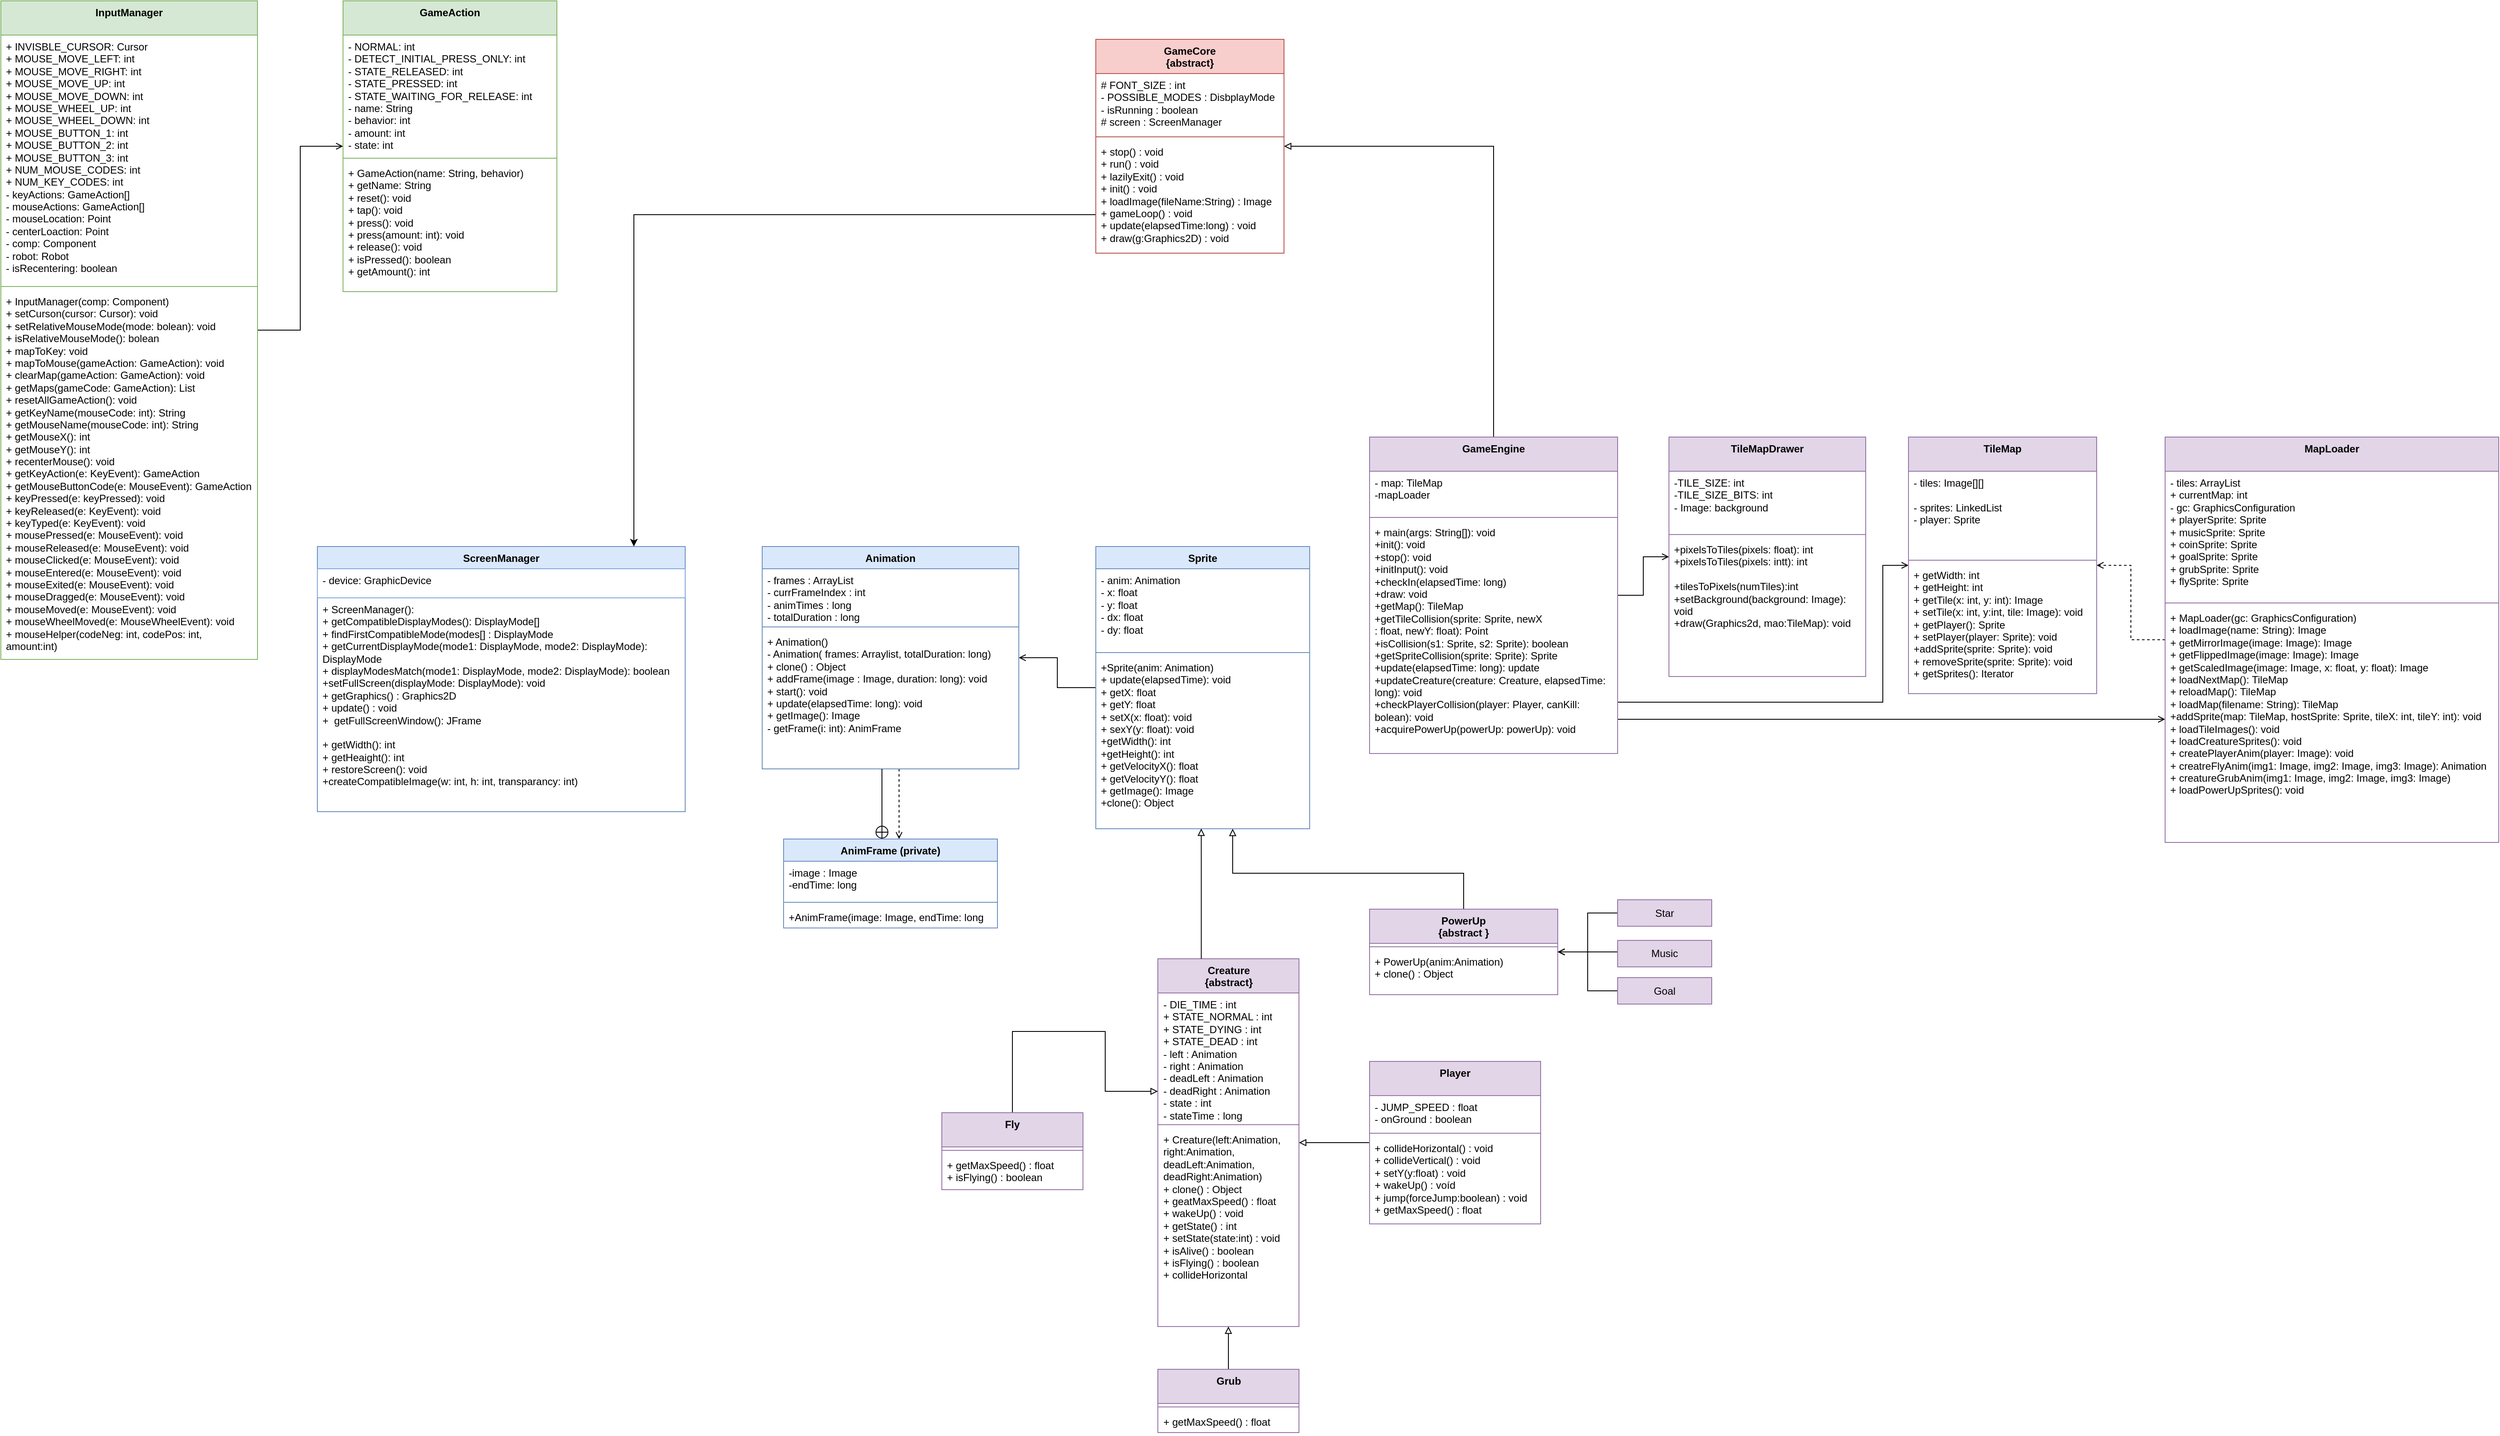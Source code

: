 <mxfile version="22.1.7" type="github">
  <diagram name="Page-1" id="-zQvX4ZLQw2j2gYhCtF6">
    <mxGraphModel dx="2435" dy="2248" grid="1" gridSize="10" guides="1" tooltips="1" connect="1" arrows="1" fold="1" page="1" pageScale="1" pageWidth="850" pageHeight="1100" math="0" shadow="0">
      <root>
        <mxCell id="0" />
        <mxCell id="1" parent="0" />
        <mxCell id="OrUPgH0xgMl1emSy32sQ-38" value="" style="edgeStyle=orthogonalEdgeStyle;rounded=0;orthogonalLoop=1;jettySize=auto;html=1;strokeColor=default;endArrow=block;endFill=0;" parent="1" source="OrUPgH0xgMl1emSy32sQ-9" target="OrUPgH0xgMl1emSy32sQ-34" edge="1">
          <mxGeometry relative="1" as="geometry">
            <Array as="points">
              <mxPoint x="1945" y="290" />
              <mxPoint x="1945" y="290" />
            </Array>
          </mxGeometry>
        </mxCell>
        <mxCell id="AsVJm96_jokP8tKL2b9n-13" style="edgeStyle=orthogonalEdgeStyle;rounded=0;orthogonalLoop=1;jettySize=auto;html=1;endArrow=open;endFill=0;" edge="1" parent="1" source="OrUPgH0xgMl1emSy32sQ-9" target="I2AfTMVoy-GJ9hnt4J7G-9">
          <mxGeometry relative="1" as="geometry" />
        </mxCell>
        <mxCell id="AsVJm96_jokP8tKL2b9n-14" style="edgeStyle=orthogonalEdgeStyle;rounded=0;orthogonalLoop=1;jettySize=auto;html=1;endArrow=open;endFill=0;" edge="1" parent="1" source="OrUPgH0xgMl1emSy32sQ-9" target="I2AfTMVoy-GJ9hnt4J7G-5">
          <mxGeometry relative="1" as="geometry">
            <Array as="points">
              <mxPoint x="2400" y="640" />
              <mxPoint x="2400" y="480" />
            </Array>
          </mxGeometry>
        </mxCell>
        <mxCell id="AsVJm96_jokP8tKL2b9n-15" style="edgeStyle=orthogonalEdgeStyle;rounded=0;orthogonalLoop=1;jettySize=auto;html=1;endArrow=open;endFill=0;" edge="1" parent="1" source="OrUPgH0xgMl1emSy32sQ-9" target="I2AfTMVoy-GJ9hnt4J7G-1">
          <mxGeometry relative="1" as="geometry">
            <Array as="points">
              <mxPoint x="2570" y="660" />
              <mxPoint x="2570" y="660" />
            </Array>
          </mxGeometry>
        </mxCell>
        <mxCell id="OrUPgH0xgMl1emSy32sQ-9" value="GameEngine" style="swimlane;fontStyle=1;align=center;verticalAlign=top;childLayout=stackLayout;horizontal=1;startSize=40;horizontalStack=0;resizeParent=1;resizeParentMax=0;resizeLast=0;collapsible=1;marginBottom=0;whiteSpace=wrap;html=1;fillColor=#e1d5e7;strokeColor=#9673a6;" parent="1" vertex="1">
          <mxGeometry x="1800" y="330" width="290" height="370" as="geometry" />
        </mxCell>
        <mxCell id="OrUPgH0xgMl1emSy32sQ-10" value="&lt;div&gt;- map: TileMap&lt;/div&gt;-mapLoader" style="text;strokeColor=none;fillColor=none;align=left;verticalAlign=top;spacingLeft=4;spacingRight=4;overflow=hidden;rotatable=0;points=[[0,0.5],[1,0.5]];portConstraint=eastwest;whiteSpace=wrap;html=1;" parent="OrUPgH0xgMl1emSy32sQ-9" vertex="1">
          <mxGeometry y="40" width="290" height="50" as="geometry" />
        </mxCell>
        <mxCell id="OrUPgH0xgMl1emSy32sQ-11" value="" style="line;strokeWidth=1;fillColor=none;align=left;verticalAlign=middle;spacingTop=-1;spacingLeft=3;spacingRight=3;rotatable=0;labelPosition=right;points=[];portConstraint=eastwest;strokeColor=inherit;" parent="OrUPgH0xgMl1emSy32sQ-9" vertex="1">
          <mxGeometry y="90" width="290" height="8" as="geometry" />
        </mxCell>
        <mxCell id="OrUPgH0xgMl1emSy32sQ-12" value="&lt;div&gt;+ main(args: String[]): void&lt;br&gt;&lt;/div&gt;&lt;div&gt;+init(): void&lt;/div&gt;&lt;div&gt;+stop(): void&lt;/div&gt;&lt;div&gt;+initInput(): void&lt;/div&gt;&lt;div&gt;+checkIn(elapsedTime: long)&lt;/div&gt;&lt;div&gt;+draw: void&lt;/div&gt;&lt;div&gt;+getMap(): TileMap&lt;/div&gt;&lt;div&gt;+getTileCollision(sprite: Sprite, newX&lt;br&gt;&lt;/div&gt;&lt;div&gt;: float, newY: float): Point&lt;/div&gt;&lt;div&gt;+isCollision(s1: Sprite, s2: Sprite): boolean&lt;/div&gt;&lt;div&gt;+getSpriteCollision(sprite: Sprite): Sprite&lt;/div&gt;&lt;div&gt;+update(elapsedTime: long): update&lt;/div&gt;&lt;div&gt;+updateCreature(creature: Creature, elapsedTime: long): void&lt;br&gt;&lt;/div&gt;&lt;div&gt;+checkPlayerCollision(player: Player, canKill: bolean): void&lt;br&gt;&lt;/div&gt;+acquirePowerUp(powerUp: powerUp): void" style="text;strokeColor=none;fillColor=none;align=left;verticalAlign=top;spacingLeft=4;spacingRight=4;overflow=hidden;rotatable=0;points=[[0,0.5],[1,0.5]];portConstraint=eastwest;whiteSpace=wrap;html=1;" parent="OrUPgH0xgMl1emSy32sQ-9" vertex="1">
          <mxGeometry y="98" width="290" height="272" as="geometry" />
        </mxCell>
        <mxCell id="SORs0DLXjKTEnzFNirSX-4" style="edgeStyle=orthogonalEdgeStyle;rounded=0;orthogonalLoop=1;jettySize=auto;html=1;" edge="1" parent="1" source="OrUPgH0xgMl1emSy32sQ-34" target="OrUPgH0xgMl1emSy32sQ-57">
          <mxGeometry relative="1" as="geometry">
            <Array as="points">
              <mxPoint x="940" y="70" />
            </Array>
          </mxGeometry>
        </mxCell>
        <mxCell id="OrUPgH0xgMl1emSy32sQ-34" value="&lt;div&gt;GameCore&lt;/div&gt;&lt;div&gt;{abstract}&lt;br&gt;&lt;/div&gt;" style="swimlane;fontStyle=1;align=center;verticalAlign=top;childLayout=stackLayout;horizontal=1;startSize=40;horizontalStack=0;resizeParent=1;resizeParentMax=0;resizeLast=0;collapsible=1;marginBottom=0;whiteSpace=wrap;html=1;fillColor=#f8cecc;strokeColor=#b85450;" parent="1" vertex="1">
          <mxGeometry x="1480" y="-135" width="220" height="250" as="geometry" />
        </mxCell>
        <mxCell id="OrUPgH0xgMl1emSy32sQ-35" value="# FONT_SIZE : int&lt;br&gt;- POSSIBLE_MODES : DisbplayMode&lt;br&gt;- isRunning : boolean&lt;br&gt;# screen : ScreenManager" style="text;strokeColor=none;fillColor=none;align=left;verticalAlign=top;spacingLeft=4;spacingRight=4;overflow=hidden;rotatable=0;points=[[0,0.5],[1,0.5]];portConstraint=eastwest;whiteSpace=wrap;html=1;" parent="OrUPgH0xgMl1emSy32sQ-34" vertex="1">
          <mxGeometry y="40" width="220" height="70" as="geometry" />
        </mxCell>
        <mxCell id="OrUPgH0xgMl1emSy32sQ-36" value="" style="line;strokeWidth=1;fillColor=none;align=left;verticalAlign=middle;spacingTop=-1;spacingLeft=3;spacingRight=3;rotatable=0;labelPosition=right;points=[];portConstraint=eastwest;strokeColor=inherit;" parent="OrUPgH0xgMl1emSy32sQ-34" vertex="1">
          <mxGeometry y="110" width="220" height="8" as="geometry" />
        </mxCell>
        <mxCell id="OrUPgH0xgMl1emSy32sQ-37" value="+ stop() : void&lt;br&gt;+ run() : void&lt;br&gt;+ lazilyExit() : void&lt;br&gt;+ init() : void&lt;br&gt;+ loadImage(fileName:String) : Image&lt;br&gt;+ gameLoop() : void&lt;br&gt;+ update(elapsedTime:long) : void&lt;br&gt;+ draw(g:Graphics2D) : void&amp;nbsp;" style="text;strokeColor=none;fillColor=none;align=left;verticalAlign=top;spacingLeft=4;spacingRight=4;overflow=hidden;rotatable=0;points=[[0,0.5],[1,0.5]];portConstraint=eastwest;whiteSpace=wrap;html=1;" parent="OrUPgH0xgMl1emSy32sQ-34" vertex="1">
          <mxGeometry y="118" width="220" height="132" as="geometry" />
        </mxCell>
        <mxCell id="AsVJm96_jokP8tKL2b9n-10" style="edgeStyle=orthogonalEdgeStyle;rounded=0;orthogonalLoop=1;jettySize=auto;html=1;endArrow=open;endFill=0;dashed=1;" edge="1" parent="1" source="OrUPgH0xgMl1emSy32sQ-48" target="OrUPgH0xgMl1emSy32sQ-52">
          <mxGeometry relative="1" as="geometry">
            <Array as="points">
              <mxPoint x="1250" y="760" />
              <mxPoint x="1250" y="760" />
            </Array>
          </mxGeometry>
        </mxCell>
        <mxCell id="OrUPgH0xgMl1emSy32sQ-48" value="Animation" style="swimlane;fontStyle=1;align=center;verticalAlign=top;childLayout=stackLayout;horizontal=1;startSize=26;horizontalStack=0;resizeParent=1;resizeParentMax=0;resizeLast=0;collapsible=1;marginBottom=0;whiteSpace=wrap;html=1;fillColor=#dae8fc;strokeColor=#6c8ebf;" parent="1" vertex="1">
          <mxGeometry x="1090" y="458" width="300" height="260" as="geometry" />
        </mxCell>
        <mxCell id="OrUPgH0xgMl1emSy32sQ-49" value="&lt;div&gt;- frames : ArrayList&lt;/div&gt;&lt;div&gt;- currFrameIndex : int&lt;/div&gt;&lt;div&gt;- animTimes : long&lt;/div&gt;&lt;div&gt;- totalDuration : long&lt;br&gt;&lt;/div&gt;" style="text;strokeColor=none;fillColor=none;align=left;verticalAlign=top;spacingLeft=4;spacingRight=4;overflow=hidden;rotatable=0;points=[[0,0.5],[1,0.5]];portConstraint=eastwest;whiteSpace=wrap;html=1;" parent="OrUPgH0xgMl1emSy32sQ-48" vertex="1">
          <mxGeometry y="26" width="300" height="64" as="geometry" />
        </mxCell>
        <mxCell id="OrUPgH0xgMl1emSy32sQ-50" value="" style="line;strokeWidth=1;fillColor=none;align=left;verticalAlign=middle;spacingTop=-1;spacingLeft=3;spacingRight=3;rotatable=0;labelPosition=right;points=[];portConstraint=eastwest;strokeColor=inherit;" parent="OrUPgH0xgMl1emSy32sQ-48" vertex="1">
          <mxGeometry y="90" width="300" height="8" as="geometry" />
        </mxCell>
        <mxCell id="OrUPgH0xgMl1emSy32sQ-51" value="&lt;div&gt;+ Animation()&lt;/div&gt;&lt;div&gt;- Animation( frames: Arraylist, totalDuration: long)&lt;/div&gt;&lt;div&gt;+ clone() : Object&lt;/div&gt;&lt;div&gt;+ addFrame(image : Image, duration: long): void&lt;/div&gt;&lt;div&gt;+ start(): void&lt;/div&gt;&lt;div&gt;+ update(elapsedTime: long): void&lt;br&gt;&lt;/div&gt;&lt;div&gt;+ getImage(): Image&lt;/div&gt;&lt;div&gt;- getFrame(i: int): AnimFrame&lt;br&gt;&lt;/div&gt;&lt;div&gt;&lt;br&gt;&lt;/div&gt;&lt;div&gt;&lt;br&gt;&lt;/div&gt;&lt;div&gt;&lt;br&gt;&lt;/div&gt;" style="text;strokeColor=none;fillColor=none;align=left;verticalAlign=top;spacingLeft=4;spacingRight=4;overflow=hidden;rotatable=0;points=[[0,0.5],[1,0.5]];portConstraint=eastwest;whiteSpace=wrap;html=1;" parent="OrUPgH0xgMl1emSy32sQ-48" vertex="1">
          <mxGeometry y="98" width="300" height="162" as="geometry" />
        </mxCell>
        <mxCell id="AsVJm96_jokP8tKL2b9n-9" style="edgeStyle=orthogonalEdgeStyle;rounded=0;orthogonalLoop=1;jettySize=auto;html=1;endArrow=none;endFill=0;startArrow=circlePlus;startFill=0;" edge="1" parent="1" source="OrUPgH0xgMl1emSy32sQ-52" target="OrUPgH0xgMl1emSy32sQ-48">
          <mxGeometry relative="1" as="geometry">
            <Array as="points">
              <mxPoint x="1230" y="760" />
              <mxPoint x="1230" y="760" />
            </Array>
          </mxGeometry>
        </mxCell>
        <mxCell id="OrUPgH0xgMl1emSy32sQ-52" value="AnimFrame (private)" style="swimlane;fontStyle=1;align=center;verticalAlign=top;childLayout=stackLayout;horizontal=1;startSize=26;horizontalStack=0;resizeParent=1;resizeParentMax=0;resizeLast=0;collapsible=1;marginBottom=0;whiteSpace=wrap;html=1;fillColor=#dae8fc;strokeColor=#6c8ebf;" parent="1" vertex="1">
          <mxGeometry x="1115" y="800" width="250" height="104" as="geometry" />
        </mxCell>
        <mxCell id="OrUPgH0xgMl1emSy32sQ-53" value="&lt;div&gt;-image : Image&lt;/div&gt;&lt;div&gt;-endTime: long&lt;br&gt;&lt;/div&gt;" style="text;strokeColor=none;fillColor=none;align=left;verticalAlign=top;spacingLeft=4;spacingRight=4;overflow=hidden;rotatable=0;points=[[0,0.5],[1,0.5]];portConstraint=eastwest;whiteSpace=wrap;html=1;" parent="OrUPgH0xgMl1emSy32sQ-52" vertex="1">
          <mxGeometry y="26" width="250" height="44" as="geometry" />
        </mxCell>
        <mxCell id="OrUPgH0xgMl1emSy32sQ-54" value="" style="line;strokeWidth=1;fillColor=none;align=left;verticalAlign=middle;spacingTop=-1;spacingLeft=3;spacingRight=3;rotatable=0;labelPosition=right;points=[];portConstraint=eastwest;strokeColor=inherit;" parent="OrUPgH0xgMl1emSy32sQ-52" vertex="1">
          <mxGeometry y="70" width="250" height="8" as="geometry" />
        </mxCell>
        <mxCell id="OrUPgH0xgMl1emSy32sQ-55" value="+AnimFrame(image: Image, endTime: long" style="text;strokeColor=none;fillColor=none;align=left;verticalAlign=top;spacingLeft=4;spacingRight=4;overflow=hidden;rotatable=0;points=[[0,0.5],[1,0.5]];portConstraint=eastwest;whiteSpace=wrap;html=1;" parent="OrUPgH0xgMl1emSy32sQ-52" vertex="1">
          <mxGeometry y="78" width="250" height="26" as="geometry" />
        </mxCell>
        <mxCell id="OrUPgH0xgMl1emSy32sQ-57" value="ScreenManager" style="swimlane;fontStyle=1;align=center;verticalAlign=top;childLayout=stackLayout;horizontal=1;startSize=26;horizontalStack=0;resizeParent=1;resizeParentMax=0;resizeLast=0;collapsible=1;marginBottom=0;whiteSpace=wrap;html=1;fillColor=#dae8fc;strokeColor=#6c8ebf;" parent="1" vertex="1">
          <mxGeometry x="570" y="458" width="430" height="310" as="geometry" />
        </mxCell>
        <mxCell id="OrUPgH0xgMl1emSy32sQ-58" value="- device: GraphicDevice" style="text;strokeColor=#7EA6E0;fillColor=none;align=left;verticalAlign=top;spacingLeft=4;spacingRight=4;overflow=hidden;rotatable=0;points=[[0,0.5],[1,0.5]];portConstraint=eastwest;whiteSpace=wrap;html=1;" parent="OrUPgH0xgMl1emSy32sQ-57" vertex="1">
          <mxGeometry y="26" width="430" height="34" as="geometry" />
        </mxCell>
        <mxCell id="OrUPgH0xgMl1emSy32sQ-60" value="&lt;div&gt;+ ScreenManager(): &lt;br&gt;&lt;/div&gt;&lt;div&gt;+ getCompatibleDisplayModes(): DisplayMode[]&lt;/div&gt;&lt;div&gt;+ findFirstCompatibleMode(modes[] : DisplayMode&lt;/div&gt;&lt;div&gt;+ getCurrentDisplayMode(mode1: DisplayMode, mode2: DisplayMode): DisplayMode&lt;br&gt;&lt;/div&gt;&lt;div&gt;+ displayModesMatch(mode1: DisplayMode, mode2: DisplayMode): boolean&lt;br&gt;&lt;/div&gt;&lt;div&gt;+setFullScreen(displayMode: DisplayMode): void&lt;/div&gt;&lt;div&gt;+ getGraphics() : Graphics2D&lt;/div&gt;&lt;div&gt;+ update() : void&lt;/div&gt;&lt;div&gt;+&amp;nbsp; getFullScreenWindow(): JFrame&lt;br&gt;&lt;/div&gt;&lt;div&gt;&lt;br&gt;&lt;/div&gt;&lt;div&gt;+ getWidth(): int&lt;/div&gt;&lt;div&gt;+ getHeaight(): int&lt;/div&gt;&lt;div&gt;+ restoreScreen(): void&lt;/div&gt;&lt;div&gt;+createCompatibleImage(w: int, h: int, transparancy: int)&lt;br&gt;&lt;/div&gt;&lt;div&gt;&lt;br&gt;&lt;/div&gt;" style="text;strokeColor=none;fillColor=none;align=left;verticalAlign=top;spacingLeft=4;spacingRight=4;overflow=hidden;rotatable=0;points=[[0,0.5],[1,0.5]];portConstraint=eastwest;whiteSpace=wrap;html=1;" parent="OrUPgH0xgMl1emSy32sQ-57" vertex="1">
          <mxGeometry y="60" width="430" height="250" as="geometry" />
        </mxCell>
        <mxCell id="AsVJm96_jokP8tKL2b9n-11" style="edgeStyle=orthogonalEdgeStyle;rounded=0;orthogonalLoop=1;jettySize=auto;html=1;endArrow=open;endFill=0;" edge="1" parent="1" source="NLJNhM4sE701zWvW4vr5-2" target="OrUPgH0xgMl1emSy32sQ-48">
          <mxGeometry relative="1" as="geometry" />
        </mxCell>
        <mxCell id="NLJNhM4sE701zWvW4vr5-2" value="Sprite" style="swimlane;fontStyle=1;align=center;verticalAlign=top;childLayout=stackLayout;horizontal=1;startSize=26;horizontalStack=0;resizeParent=1;resizeParentMax=0;resizeLast=0;collapsible=1;marginBottom=0;whiteSpace=wrap;html=1;fillColor=#dae8fc;strokeColor=#6c8ebf;" parent="1" vertex="1">
          <mxGeometry x="1480" y="458" width="250" height="330" as="geometry" />
        </mxCell>
        <mxCell id="NLJNhM4sE701zWvW4vr5-3" value="&lt;div&gt;- anim: Animation&lt;/div&gt;&lt;div&gt;- x: float&lt;/div&gt;&lt;div&gt;- y: float&lt;/div&gt;&lt;div&gt;- dx: float&lt;br&gt;&lt;/div&gt;&lt;div&gt;- dy: float&lt;br&gt;&lt;/div&gt;" style="text;strokeColor=none;fillColor=none;align=left;verticalAlign=top;spacingLeft=4;spacingRight=4;overflow=hidden;rotatable=0;points=[[0,0.5],[1,0.5]];portConstraint=eastwest;whiteSpace=wrap;html=1;" parent="NLJNhM4sE701zWvW4vr5-2" vertex="1">
          <mxGeometry y="26" width="250" height="94" as="geometry" />
        </mxCell>
        <mxCell id="NLJNhM4sE701zWvW4vr5-4" value="" style="line;strokeWidth=1;fillColor=none;align=left;verticalAlign=middle;spacingTop=-1;spacingLeft=3;spacingRight=3;rotatable=0;labelPosition=right;points=[];portConstraint=eastwest;strokeColor=inherit;" parent="NLJNhM4sE701zWvW4vr5-2" vertex="1">
          <mxGeometry y="120" width="250" height="8" as="geometry" />
        </mxCell>
        <mxCell id="NLJNhM4sE701zWvW4vr5-5" value="&lt;div&gt;+Sprite(anim: Animation)&lt;/div&gt;&lt;div&gt;+ update(elapsedTime): void&lt;/div&gt;&lt;div&gt;+ getX: float&lt;/div&gt;&lt;div&gt;+ getY: float&lt;/div&gt;&lt;div&gt;+ setX(x: float): void&lt;/div&gt;&lt;div&gt;+ sexY(y: float): void&lt;/div&gt;&lt;div&gt;+getWidth(): int&lt;/div&gt;&lt;div&gt;+getHeight(): int&lt;/div&gt;&lt;div&gt;+ getVelocityX(): float&lt;/div&gt;&lt;div&gt;+ getVelocityY(): float&lt;/div&gt;&lt;div&gt;+ getImage(): Image&lt;/div&gt;&lt;div&gt;+clone(): Object&lt;/div&gt;&lt;div&gt;&lt;br&gt;&lt;/div&gt;" style="text;strokeColor=none;fillColor=none;align=left;verticalAlign=top;spacingLeft=4;spacingRight=4;overflow=hidden;rotatable=0;points=[[0,0.5],[1,0.5]];portConstraint=eastwest;whiteSpace=wrap;html=1;" parent="NLJNhM4sE701zWvW4vr5-2" vertex="1">
          <mxGeometry y="128" width="250" height="202" as="geometry" />
        </mxCell>
        <mxCell id="AsVJm96_jokP8tKL2b9n-16" style="edgeStyle=orthogonalEdgeStyle;rounded=0;orthogonalLoop=1;jettySize=auto;html=1;endArrow=open;endFill=0;dashed=1;" edge="1" parent="1" source="I2AfTMVoy-GJ9hnt4J7G-1" target="I2AfTMVoy-GJ9hnt4J7G-5">
          <mxGeometry relative="1" as="geometry" />
        </mxCell>
        <mxCell id="I2AfTMVoy-GJ9hnt4J7G-1" value="MapLoader" style="swimlane;fontStyle=1;align=center;verticalAlign=top;childLayout=stackLayout;horizontal=1;startSize=40;horizontalStack=0;resizeParent=1;resizeParentMax=0;resizeLast=0;collapsible=1;marginBottom=0;whiteSpace=wrap;html=1;fillColor=#e1d5e7;strokeColor=#9673a6;" parent="1" vertex="1">
          <mxGeometry x="2730" y="330" width="390" height="474" as="geometry" />
        </mxCell>
        <mxCell id="I2AfTMVoy-GJ9hnt4J7G-2" value="&lt;div&gt;- tiles: ArrayList&lt;/div&gt;&lt;div&gt;+ currentMap: int&lt;/div&gt;&lt;div&gt;- gc: GraphicsConfiguration&lt;/div&gt;&lt;div&gt;+ playerSprite: Sprite&lt;/div&gt;&lt;div&gt;+ musicSprite: Sprite&lt;/div&gt;&lt;div&gt;+ coinSprite: Sprite&lt;/div&gt;&lt;div&gt;+ goalSprite: Sprite&lt;/div&gt;&lt;div&gt;+ grubSprite: Sprite&lt;/div&gt;&lt;div&gt;+ flySprite: Sprite&lt;/div&gt;" style="text;strokeColor=none;fillColor=none;align=left;verticalAlign=top;spacingLeft=4;spacingRight=4;overflow=hidden;rotatable=0;points=[[0,0.5],[1,0.5]];portConstraint=eastwest;whiteSpace=wrap;html=1;" parent="I2AfTMVoy-GJ9hnt4J7G-1" vertex="1">
          <mxGeometry y="40" width="390" height="150" as="geometry" />
        </mxCell>
        <mxCell id="I2AfTMVoy-GJ9hnt4J7G-3" value="" style="line;strokeWidth=1;fillColor=none;align=left;verticalAlign=middle;spacingTop=-1;spacingLeft=3;spacingRight=3;rotatable=0;labelPosition=right;points=[];portConstraint=eastwest;strokeColor=inherit;" parent="I2AfTMVoy-GJ9hnt4J7G-1" vertex="1">
          <mxGeometry y="190" width="390" height="8" as="geometry" />
        </mxCell>
        <mxCell id="I2AfTMVoy-GJ9hnt4J7G-4" value="&lt;div&gt;+ MapLoader(gc: GraphicsConfiguration)&lt;/div&gt;&lt;div&gt;+ loadImage(name: String): Image&lt;br&gt;&lt;/div&gt;&lt;div&gt;+ getMirrorImage(image: Image): Image&lt;br&gt;&lt;/div&gt;&lt;div&gt;+ getFlippedImage(image: Image): Image&lt;/div&gt;&lt;div&gt;+ getScaledImage(image: Image, x: float, y: float): Image&lt;/div&gt;&lt;div&gt;+ loadNextMap(): TileMap&lt;/div&gt;&lt;div&gt;+ reloadMap(): TileMap&lt;/div&gt;&lt;div&gt;+ loadMap(filename: String): TileMap&lt;/div&gt;&lt;div&gt;+addSprite(map: TileMap, hostSprite: Sprite, tileX: int, tileY: int): void&lt;/div&gt;&lt;div&gt;+ loadTileImages(): void&lt;/div&gt;&lt;div&gt;+ loadCreatureSprites(): void&lt;/div&gt;&lt;div&gt;+ createPlayerAnim(player: Image): void&lt;/div&gt;&lt;div&gt;+ creatreFlyAnim(img1: Image, img2: Image, img3: Image): Animation&lt;br&gt;&lt;/div&gt;&lt;div&gt;+ creatureGrubAnim(img1: Image, img2: Image, img3: Image)&lt;br&gt;&lt;/div&gt;&lt;div&gt;+ loadPowerUpSprites(): void&lt;br&gt;&lt;/div&gt;" style="text;strokeColor=none;fillColor=none;align=left;verticalAlign=top;spacingLeft=4;spacingRight=4;overflow=hidden;rotatable=0;points=[[0,0.5],[1,0.5]];portConstraint=eastwest;whiteSpace=wrap;html=1;" parent="I2AfTMVoy-GJ9hnt4J7G-1" vertex="1">
          <mxGeometry y="198" width="390" height="276" as="geometry" />
        </mxCell>
        <mxCell id="I2AfTMVoy-GJ9hnt4J7G-5" value="TileMap" style="swimlane;fontStyle=1;align=center;verticalAlign=top;childLayout=stackLayout;horizontal=1;startSize=40;horizontalStack=0;resizeParent=1;resizeParentMax=0;resizeLast=0;collapsible=1;marginBottom=0;whiteSpace=wrap;html=1;fillColor=#e1d5e7;strokeColor=#9673a6;" parent="1" vertex="1">
          <mxGeometry x="2430" y="330" width="220" height="300" as="geometry" />
        </mxCell>
        <mxCell id="I2AfTMVoy-GJ9hnt4J7G-6" value="&lt;div&gt;- tiles: Image[][]&lt;/div&gt;&lt;div&gt;&lt;br&gt; &lt;/div&gt;&lt;div&gt;- sprites: LinkedList&lt;br&gt;&lt;/div&gt;&lt;div&gt;- player: Sprite&lt;/div&gt;&lt;div&gt;&lt;br&gt;&lt;/div&gt;" style="text;strokeColor=none;fillColor=none;align=left;verticalAlign=top;spacingLeft=4;spacingRight=4;overflow=hidden;rotatable=0;points=[[0,0.5],[1,0.5]];portConstraint=eastwest;whiteSpace=wrap;html=1;" parent="I2AfTMVoy-GJ9hnt4J7G-5" vertex="1">
          <mxGeometry y="40" width="220" height="100" as="geometry" />
        </mxCell>
        <mxCell id="I2AfTMVoy-GJ9hnt4J7G-7" value="" style="line;strokeWidth=1;fillColor=none;align=left;verticalAlign=middle;spacingTop=-1;spacingLeft=3;spacingRight=3;rotatable=0;labelPosition=right;points=[];portConstraint=eastwest;strokeColor=inherit;" parent="I2AfTMVoy-GJ9hnt4J7G-5" vertex="1">
          <mxGeometry y="140" width="220" height="8" as="geometry" />
        </mxCell>
        <mxCell id="I2AfTMVoy-GJ9hnt4J7G-8" value="&lt;div&gt;+ getWidth: int&lt;/div&gt;&lt;div&gt;+ getHeight: int&lt;/div&gt;&lt;div&gt;+ getTile(x: int, y: int): Image&lt;/div&gt;&lt;div&gt;+ setTile(x: int, y:int, tile: Image): void&lt;br&gt;&lt;/div&gt;&lt;div&gt;+ getPlayer(): Sprite&lt;/div&gt;&lt;div&gt;+ setPlayer(player: Sprite): void&lt;/div&gt;&lt;div&gt;+addSprite(sprite: Sprite): void&lt;/div&gt;&lt;div&gt;+ removeSprite(sprite: Sprite): void&lt;/div&gt;&lt;div&gt;+ getSprites(): Iterator&lt;br&gt;&lt;/div&gt;&lt;div&gt;&lt;br&gt;&lt;/div&gt;" style="text;strokeColor=none;fillColor=none;align=left;verticalAlign=top;spacingLeft=4;spacingRight=4;overflow=hidden;rotatable=0;points=[[0,0.5],[1,0.5]];portConstraint=eastwest;whiteSpace=wrap;html=1;" parent="I2AfTMVoy-GJ9hnt4J7G-5" vertex="1">
          <mxGeometry y="148" width="220" height="152" as="geometry" />
        </mxCell>
        <mxCell id="I2AfTMVoy-GJ9hnt4J7G-9" value="TileMapDrawer" style="swimlane;fontStyle=1;align=center;verticalAlign=top;childLayout=stackLayout;horizontal=1;startSize=40;horizontalStack=0;resizeParent=1;resizeParentMax=0;resizeLast=0;collapsible=1;marginBottom=0;whiteSpace=wrap;html=1;fillColor=#e1d5e7;strokeColor=#9673a6;" parent="1" vertex="1">
          <mxGeometry x="2150" y="330" width="230" height="280" as="geometry" />
        </mxCell>
        <mxCell id="I2AfTMVoy-GJ9hnt4J7G-10" value="&lt;div&gt;-TILE_SIZE: int&lt;/div&gt;&lt;div&gt;-TILE_SIZE_BITS: int&lt;/div&gt;&lt;div&gt;- Image: background&lt;br&gt;&lt;/div&gt;" style="text;strokeColor=none;fillColor=none;align=left;verticalAlign=top;spacingLeft=4;spacingRight=4;overflow=hidden;rotatable=0;points=[[0,0.5],[1,0.5]];portConstraint=eastwest;whiteSpace=wrap;html=1;" parent="I2AfTMVoy-GJ9hnt4J7G-9" vertex="1">
          <mxGeometry y="40" width="230" height="70" as="geometry" />
        </mxCell>
        <mxCell id="I2AfTMVoy-GJ9hnt4J7G-11" value="" style="line;strokeWidth=1;fillColor=none;align=left;verticalAlign=middle;spacingTop=-1;spacingLeft=3;spacingRight=3;rotatable=0;labelPosition=right;points=[];portConstraint=eastwest;strokeColor=inherit;" parent="I2AfTMVoy-GJ9hnt4J7G-9" vertex="1">
          <mxGeometry y="110" width="230" height="8" as="geometry" />
        </mxCell>
        <mxCell id="I2AfTMVoy-GJ9hnt4J7G-12" value="&lt;div&gt;+pixelsToTiles(pixels: float): int&lt;/div&gt;&lt;div&gt;&lt;div&gt;+pixelsToTiles(pixels: intt): int&lt;/div&gt;&lt;/div&gt;&lt;div&gt;&lt;br&gt;&lt;/div&gt;&lt;div&gt;+tilesToPixels(numTiles):int&lt;/div&gt;&lt;div&gt;+setBackground(background: Image): void&lt;/div&gt;&lt;div&gt;+draw(Graphics2d, mao:TileMap): void&lt;br&gt;&lt;/div&gt;&lt;div&gt;&lt;br&gt;&lt;/div&gt;" style="text;strokeColor=none;fillColor=none;align=left;verticalAlign=top;spacingLeft=4;spacingRight=4;overflow=hidden;rotatable=0;points=[[0,0.5],[1,0.5]];portConstraint=eastwest;whiteSpace=wrap;html=1;" parent="I2AfTMVoy-GJ9hnt4J7G-9" vertex="1">
          <mxGeometry y="118" width="230" height="162" as="geometry" />
        </mxCell>
        <mxCell id="I2AfTMVoy-GJ9hnt4J7G-18" value="&lt;div&gt;Creature&lt;/div&gt;&lt;div&gt;{abstract}&lt;br&gt;&lt;/div&gt;" style="swimlane;fontStyle=1;align=center;verticalAlign=top;childLayout=stackLayout;horizontal=1;startSize=40;horizontalStack=0;resizeParent=1;resizeParentMax=0;resizeLast=0;collapsible=1;marginBottom=0;whiteSpace=wrap;html=1;fillColor=#e1d5e7;strokeColor=#9673a6;" parent="1" vertex="1">
          <mxGeometry x="1552.5" y="940" width="165" height="430" as="geometry" />
        </mxCell>
        <mxCell id="I2AfTMVoy-GJ9hnt4J7G-19" value="- DIE_TIME : int&lt;br&gt;+ STATE_NORMAL : int&lt;br&gt;+ STATE_DYING : int&lt;br&gt;+ STATE_DEAD : int&lt;br&gt;- left : Animation&lt;br&gt;- right : Animation&lt;br&gt;- deadLeft : Animation&lt;br&gt;- deadRight : Animation&lt;br&gt;- state : int&lt;br&gt;- stateTime : long" style="text;strokeColor=none;fillColor=none;align=left;verticalAlign=top;spacingLeft=4;spacingRight=4;overflow=hidden;rotatable=0;points=[[0,0.5],[1,0.5]];portConstraint=eastwest;whiteSpace=wrap;html=1;" parent="I2AfTMVoy-GJ9hnt4J7G-18" vertex="1">
          <mxGeometry y="40" width="165" height="150" as="geometry" />
        </mxCell>
        <mxCell id="I2AfTMVoy-GJ9hnt4J7G-20" value="" style="line;strokeWidth=1;fillColor=none;align=left;verticalAlign=middle;spacingTop=-1;spacingLeft=3;spacingRight=3;rotatable=0;labelPosition=right;points=[];portConstraint=eastwest;strokeColor=inherit;" parent="I2AfTMVoy-GJ9hnt4J7G-18" vertex="1">
          <mxGeometry y="190" width="165" height="8" as="geometry" />
        </mxCell>
        <mxCell id="I2AfTMVoy-GJ9hnt4J7G-21" value="+ Creature(left:Animation, right:Animation, deadLeft:Animation, deadRight:Animation)&lt;br&gt;+ clone() : Object&lt;br&gt;+ geatMaxSpeed() : float&lt;br&gt;+ wakeUp() : void&lt;br&gt;+ getState() : int&lt;br&gt;+ setState(state:int) : void&lt;br&gt;+ isAlive() : boolean&lt;br&gt;+ isFlying() : boolean&lt;br&gt;+ collideHorizontal&lt;br&gt;" style="text;strokeColor=none;fillColor=none;align=left;verticalAlign=top;spacingLeft=4;spacingRight=4;overflow=hidden;rotatable=0;points=[[0,0.5],[1,0.5]];portConstraint=eastwest;whiteSpace=wrap;html=1;" parent="I2AfTMVoy-GJ9hnt4J7G-18" vertex="1">
          <mxGeometry y="198" width="165" height="232" as="geometry" />
        </mxCell>
        <mxCell id="I2AfTMVoy-GJ9hnt4J7G-23" style="edgeStyle=orthogonalEdgeStyle;rounded=0;orthogonalLoop=1;jettySize=auto;html=1;entryX=0.493;entryY=0.999;entryDx=0;entryDy=0;entryPerimeter=0;endArrow=block;endFill=0;" parent="1" source="I2AfTMVoy-GJ9hnt4J7G-18" target="NLJNhM4sE701zWvW4vr5-5" edge="1">
          <mxGeometry relative="1" as="geometry">
            <Array as="points">
              <mxPoint x="1603" y="830" />
            </Array>
          </mxGeometry>
        </mxCell>
        <mxCell id="I2AfTMVoy-GJ9hnt4J7G-42" style="edgeStyle=orthogonalEdgeStyle;rounded=0;orthogonalLoop=1;jettySize=auto;html=1;endArrow=block;endFill=0;" parent="1" source="I2AfTMVoy-GJ9hnt4J7G-24" target="I2AfTMVoy-GJ9hnt4J7G-18" edge="1">
          <mxGeometry relative="1" as="geometry">
            <Array as="points">
              <mxPoint x="1491" y="1025" />
              <mxPoint x="1491" y="1095" />
            </Array>
          </mxGeometry>
        </mxCell>
        <mxCell id="I2AfTMVoy-GJ9hnt4J7G-24" value="Fly" style="swimlane;fontStyle=1;align=center;verticalAlign=top;childLayout=stackLayout;horizontal=1;startSize=40;horizontalStack=0;resizeParent=1;resizeParentMax=0;resizeLast=0;collapsible=1;marginBottom=0;whiteSpace=wrap;html=1;fillColor=#e1d5e7;strokeColor=#9673a6;" parent="1" vertex="1">
          <mxGeometry x="1300" y="1120" width="165" height="90" as="geometry" />
        </mxCell>
        <mxCell id="I2AfTMVoy-GJ9hnt4J7G-26" value="" style="line;strokeWidth=1;fillColor=none;align=left;verticalAlign=middle;spacingTop=-1;spacingLeft=3;spacingRight=3;rotatable=0;labelPosition=right;points=[];portConstraint=eastwest;strokeColor=inherit;" parent="I2AfTMVoy-GJ9hnt4J7G-24" vertex="1">
          <mxGeometry y="40" width="165" height="8" as="geometry" />
        </mxCell>
        <mxCell id="I2AfTMVoy-GJ9hnt4J7G-27" value="+ getMaxSpeed() : float&lt;br&gt;+ isFlying() : boolean" style="text;strokeColor=none;fillColor=none;align=left;verticalAlign=top;spacingLeft=4;spacingRight=4;overflow=hidden;rotatable=0;points=[[0,0.5],[1,0.5]];portConstraint=eastwest;whiteSpace=wrap;html=1;" parent="I2AfTMVoy-GJ9hnt4J7G-24" vertex="1">
          <mxGeometry y="48" width="165" height="42" as="geometry" />
        </mxCell>
        <mxCell id="I2AfTMVoy-GJ9hnt4J7G-41" style="edgeStyle=orthogonalEdgeStyle;rounded=0;orthogonalLoop=1;jettySize=auto;html=1;endArrow=block;endFill=0;" parent="1" source="I2AfTMVoy-GJ9hnt4J7G-29" target="I2AfTMVoy-GJ9hnt4J7G-18" edge="1">
          <mxGeometry relative="1" as="geometry" />
        </mxCell>
        <mxCell id="I2AfTMVoy-GJ9hnt4J7G-29" value="Grub" style="swimlane;fontStyle=1;align=center;verticalAlign=top;childLayout=stackLayout;horizontal=1;startSize=40;horizontalStack=0;resizeParent=1;resizeParentMax=0;resizeLast=0;collapsible=1;marginBottom=0;whiteSpace=wrap;html=1;fillColor=#e1d5e7;strokeColor=#9673a6;" parent="1" vertex="1">
          <mxGeometry x="1552.5" y="1420" width="165" height="74" as="geometry" />
        </mxCell>
        <mxCell id="I2AfTMVoy-GJ9hnt4J7G-31" value="" style="line;strokeWidth=1;fillColor=none;align=left;verticalAlign=middle;spacingTop=-1;spacingLeft=3;spacingRight=3;rotatable=0;labelPosition=right;points=[];portConstraint=eastwest;strokeColor=inherit;" parent="I2AfTMVoy-GJ9hnt4J7G-29" vertex="1">
          <mxGeometry y="40" width="165" height="8" as="geometry" />
        </mxCell>
        <mxCell id="I2AfTMVoy-GJ9hnt4J7G-32" value="+ getMaxSpeed() : float" style="text;strokeColor=none;fillColor=none;align=left;verticalAlign=top;spacingLeft=4;spacingRight=4;overflow=hidden;rotatable=0;points=[[0,0.5],[1,0.5]];portConstraint=eastwest;whiteSpace=wrap;html=1;" parent="I2AfTMVoy-GJ9hnt4J7G-29" vertex="1">
          <mxGeometry y="48" width="165" height="26" as="geometry" />
        </mxCell>
        <mxCell id="I2AfTMVoy-GJ9hnt4J7G-40" style="edgeStyle=orthogonalEdgeStyle;rounded=0;orthogonalLoop=1;jettySize=auto;html=1;endArrow=block;endFill=0;" parent="1" source="I2AfTMVoy-GJ9hnt4J7G-36" target="I2AfTMVoy-GJ9hnt4J7G-18" edge="1">
          <mxGeometry relative="1" as="geometry" />
        </mxCell>
        <mxCell id="I2AfTMVoy-GJ9hnt4J7G-36" value="Player" style="swimlane;fontStyle=1;align=center;verticalAlign=top;childLayout=stackLayout;horizontal=1;startSize=40;horizontalStack=0;resizeParent=1;resizeParentMax=0;resizeLast=0;collapsible=1;marginBottom=0;whiteSpace=wrap;html=1;fillColor=#e1d5e7;strokeColor=#9673a6;" parent="1" vertex="1">
          <mxGeometry x="1800" y="1060" width="200" height="190" as="geometry" />
        </mxCell>
        <mxCell id="I2AfTMVoy-GJ9hnt4J7G-37" value="- JUMP_SPEED : float&lt;br&gt;- onGround : boolean" style="text;strokeColor=none;fillColor=none;align=left;verticalAlign=top;spacingLeft=4;spacingRight=4;overflow=hidden;rotatable=0;points=[[0,0.5],[1,0.5]];portConstraint=eastwest;whiteSpace=wrap;html=1;" parent="I2AfTMVoy-GJ9hnt4J7G-36" vertex="1">
          <mxGeometry y="40" width="200" height="40" as="geometry" />
        </mxCell>
        <mxCell id="I2AfTMVoy-GJ9hnt4J7G-38" value="" style="line;strokeWidth=1;fillColor=none;align=left;verticalAlign=middle;spacingTop=-1;spacingLeft=3;spacingRight=3;rotatable=0;labelPosition=right;points=[];portConstraint=eastwest;strokeColor=inherit;" parent="I2AfTMVoy-GJ9hnt4J7G-36" vertex="1">
          <mxGeometry y="80" width="200" height="8" as="geometry" />
        </mxCell>
        <mxCell id="I2AfTMVoy-GJ9hnt4J7G-39" value="+ collideHorizontal() : void&lt;br style=&quot;border-color: var(--border-color);&quot;&gt;+ collideVertical() : void&lt;br style=&quot;border-color: var(--border-color);&quot;&gt;+ setY(y:float) : void&lt;br style=&quot;border-color: var(--border-color);&quot;&gt;+ wakeUp() : voíd&lt;br style=&quot;border-color: var(--border-color);&quot;&gt;+ jump(forceJump:boolean) : void&lt;br style=&quot;border-color: var(--border-color);&quot;&gt;+ getMaxSpeed() : float" style="text;strokeColor=none;fillColor=none;align=left;verticalAlign=top;spacingLeft=4;spacingRight=4;overflow=hidden;rotatable=0;points=[[0,0.5],[1,0.5]];portConstraint=eastwest;whiteSpace=wrap;html=1;" parent="I2AfTMVoy-GJ9hnt4J7G-36" vertex="1">
          <mxGeometry y="88" width="200" height="102" as="geometry" />
        </mxCell>
        <mxCell id="I2AfTMVoy-GJ9hnt4J7G-48" style="edgeStyle=orthogonalEdgeStyle;rounded=0;orthogonalLoop=1;jettySize=auto;html=1;endArrow=block;endFill=0;" parent="1" source="I2AfTMVoy-GJ9hnt4J7G-44" target="NLJNhM4sE701zWvW4vr5-2" edge="1">
          <mxGeometry relative="1" as="geometry">
            <Array as="points">
              <mxPoint x="1910" y="840" />
              <mxPoint x="1640" y="840" />
            </Array>
          </mxGeometry>
        </mxCell>
        <mxCell id="I2AfTMVoy-GJ9hnt4J7G-44" value="&lt;div&gt;PowerUp &lt;br&gt;&lt;/div&gt;&lt;div&gt;{abstract }&lt;br&gt;&lt;/div&gt;" style="swimlane;fontStyle=1;align=center;verticalAlign=top;childLayout=stackLayout;horizontal=1;startSize=40;horizontalStack=0;resizeParent=1;resizeParentMax=0;resizeLast=0;collapsible=1;marginBottom=0;whiteSpace=wrap;html=1;fillColor=#e1d5e7;strokeColor=#9673a6;" parent="1" vertex="1">
          <mxGeometry x="1800" y="882" width="220" height="100" as="geometry" />
        </mxCell>
        <mxCell id="I2AfTMVoy-GJ9hnt4J7G-46" value="" style="line;strokeWidth=1;fillColor=none;align=left;verticalAlign=middle;spacingTop=-1;spacingLeft=3;spacingRight=3;rotatable=0;labelPosition=right;points=[];portConstraint=eastwest;strokeColor=inherit;" parent="I2AfTMVoy-GJ9hnt4J7G-44" vertex="1">
          <mxGeometry y="40" width="220" height="8" as="geometry" />
        </mxCell>
        <mxCell id="I2AfTMVoy-GJ9hnt4J7G-47" value="+ PowerUp(anim:Animation)&lt;br&gt;+ clone() : Object" style="text;strokeColor=none;fillColor=none;align=left;verticalAlign=top;spacingLeft=4;spacingRight=4;overflow=hidden;rotatable=0;points=[[0,0.5],[1,0.5]];portConstraint=eastwest;whiteSpace=wrap;html=1;" parent="I2AfTMVoy-GJ9hnt4J7G-44" vertex="1">
          <mxGeometry y="48" width="220" height="52" as="geometry" />
        </mxCell>
        <mxCell id="AsVJm96_jokP8tKL2b9n-12" style="edgeStyle=orthogonalEdgeStyle;rounded=0;orthogonalLoop=1;jettySize=auto;html=1;endArrow=open;endFill=0;" edge="1" parent="1" source="I2AfTMVoy-GJ9hnt4J7G-50" target="I2AfTMVoy-GJ9hnt4J7G-54">
          <mxGeometry relative="1" as="geometry" />
        </mxCell>
        <mxCell id="I2AfTMVoy-GJ9hnt4J7G-50" value="&lt;div&gt;InputManager&lt;/div&gt;&lt;div&gt;&lt;br&gt;&lt;/div&gt;" style="swimlane;fontStyle=1;align=center;verticalAlign=top;childLayout=stackLayout;horizontal=1;startSize=40;horizontalStack=0;resizeParent=1;resizeParentMax=0;resizeLast=0;collapsible=1;marginBottom=0;whiteSpace=wrap;html=1;fillColor=#d5e8d4;strokeColor=#82b366;" parent="1" vertex="1">
          <mxGeometry x="200" y="-180" width="300" height="770" as="geometry" />
        </mxCell>
        <mxCell id="I2AfTMVoy-GJ9hnt4J7G-51" value="&lt;div&gt;+ INVISBLE_CURSOR: Cursor&lt;br&gt;&lt;/div&gt;&lt;div&gt;+ MOUSE_MOVE_LEFT: int&lt;/div&gt;&lt;div&gt;+ MOUSE_MOVE_RIGHT: int&lt;/div&gt;&lt;div&gt;+ MOUSE_MOVE_UP: int&lt;/div&gt;&lt;div&gt;+ MOUSE_MOVE_DOWN: int&lt;/div&gt;&lt;div&gt;+ MOUSE_WHEEL_UP: int&lt;/div&gt;&lt;div&gt;+ MOUSE_WHEEL_DOWN: int&lt;/div&gt;&lt;div&gt;+ MOUSE_BUTTON_1: int&lt;/div&gt;&lt;div&gt;+ MOUSE_BUTTON_2: int&lt;/div&gt;&lt;div&gt;+ MOUSE_BUTTON_3: int&lt;/div&gt;&lt;div&gt;+ NUM_MOUSE_CODES: int&lt;/div&gt;&lt;div&gt;+ NUM_KEY_CODES: int&lt;/div&gt;&lt;div&gt;- keyActions: GameAction[]&lt;/div&gt;&lt;div&gt;- mouseActions: GameAction[]&lt;/div&gt;&lt;div&gt;- mouseLocation: Point&lt;/div&gt;&lt;div&gt;- centerLoaction: Point&lt;/div&gt;&lt;div&gt;- comp: Component&lt;/div&gt;&lt;div&gt;- robot: Robot&lt;/div&gt;&lt;div&gt;- isRecentering: boolean&lt;br&gt;&lt;/div&gt;" style="text;strokeColor=none;fillColor=none;align=left;verticalAlign=top;spacingLeft=4;spacingRight=4;overflow=hidden;rotatable=0;points=[[0,0.5],[1,0.5]];portConstraint=eastwest;whiteSpace=wrap;html=1;" parent="I2AfTMVoy-GJ9hnt4J7G-50" vertex="1">
          <mxGeometry y="40" width="300" height="290" as="geometry" />
        </mxCell>
        <mxCell id="I2AfTMVoy-GJ9hnt4J7G-52" value="" style="line;strokeWidth=1;fillColor=none;align=left;verticalAlign=middle;spacingTop=-1;spacingLeft=3;spacingRight=3;rotatable=0;labelPosition=right;points=[];portConstraint=eastwest;strokeColor=inherit;" parent="I2AfTMVoy-GJ9hnt4J7G-50" vertex="1">
          <mxGeometry y="330" width="300" height="8" as="geometry" />
        </mxCell>
        <mxCell id="I2AfTMVoy-GJ9hnt4J7G-53" value="&lt;div&gt;+ InputManager(comp: Component)&lt;/div&gt;&lt;div&gt;+ setCurson(cursor: Cursor): void&lt;/div&gt;&lt;div&gt;+ setRelativeMouseMode(mode: bolean): void&lt;br&gt;&lt;/div&gt;&lt;div&gt;+ isRelativeMouseMode(): bolean&lt;/div&gt;&lt;div&gt;+ mapToKey: void&lt;/div&gt;&lt;div&gt;+ mapToMouse(gameAction: GameAction): void&lt;/div&gt;&lt;div&gt;+ clearMap(gameAction: GameAction): void&lt;/div&gt;&lt;div&gt;+ getMaps(gameCode: GameAction): List&lt;/div&gt;&lt;div&gt;+ resetAllGameAction(): void&lt;/div&gt;&lt;div&gt;+ getKeyName(mouseCode: int): String&lt;/div&gt;&lt;div&gt;+ getMouseName(mouseCode: int): String&lt;br&gt;&lt;/div&gt;&lt;div&gt;+ getMouseX(): int&lt;/div&gt;&lt;div&gt;+ getMouseY(): int&lt;/div&gt;&lt;div&gt;+ recenterMouse(): void&lt;/div&gt;&lt;div&gt;+ getKeyAction(e: KeyEvent): GameAction&lt;/div&gt;&lt;div&gt;+ getMouseButtonCode(e: MouseEvent): GameAction&lt;br&gt;&lt;/div&gt;&lt;div&gt;+ keyPressed(e: keyPressed): void&lt;/div&gt;&lt;div&gt;+ keyReleased(e: KeyEvent): void&lt;/div&gt;&lt;div&gt;+ keyTyped(e: KeyEvent): void&lt;/div&gt;&lt;div&gt;+ mousePressed(e: MouseEvent): void&lt;/div&gt;&lt;div&gt;+ mouseReleased(e: MouseEvent): void&lt;/div&gt;&lt;div&gt;+ mouseClicked(e: MouseEvent): void&lt;/div&gt;&lt;div&gt;+ mouseEntered(e: MouseEvent): void&lt;/div&gt;&lt;div&gt;+ mouseExited(e: MouseEvent): void&lt;/div&gt;&lt;div&gt;+ mouseDragged(e: MouseEvent): void&lt;/div&gt;&lt;div&gt;+ mouseMoved(e: MouseEvent): void&lt;/div&gt;&lt;div&gt;+ mouseWheelMoved(e: MouseWheelEvent): void&lt;/div&gt;&lt;div&gt;+ mouseHelper(codeNeg: int, codePos: int, amount:int)&lt;br&gt;&lt;/div&gt;" style="text;strokeColor=none;fillColor=none;align=left;verticalAlign=top;spacingLeft=4;spacingRight=4;overflow=hidden;rotatable=0;points=[[0,0.5],[1,0.5]];portConstraint=eastwest;whiteSpace=wrap;html=1;" parent="I2AfTMVoy-GJ9hnt4J7G-50" vertex="1">
          <mxGeometry y="338" width="300" height="432" as="geometry" />
        </mxCell>
        <mxCell id="I2AfTMVoy-GJ9hnt4J7G-54" value="&lt;div&gt;GameAction&lt;/div&gt;&lt;div&gt;&lt;br&gt;&lt;/div&gt;" style="swimlane;fontStyle=1;align=center;verticalAlign=top;childLayout=stackLayout;horizontal=1;startSize=40;horizontalStack=0;resizeParent=1;resizeParentMax=0;resizeLast=0;collapsible=1;marginBottom=0;whiteSpace=wrap;html=1;fillColor=#d5e8d4;strokeColor=#82b366;" parent="1" vertex="1">
          <mxGeometry x="600" y="-180" width="250" height="340" as="geometry" />
        </mxCell>
        <mxCell id="I2AfTMVoy-GJ9hnt4J7G-55" value="&lt;div&gt;- NORMAL: int&lt;/div&gt;&lt;div&gt;- DETECT_INITIAL_PRESS_ONLY: int&lt;br&gt;&lt;/div&gt;&lt;div&gt;- STATE_RELEASED: int&lt;/div&gt;&lt;div&gt;- STATE_PRESSED: int&lt;br&gt;&lt;/div&gt;&lt;div&gt;- STATE_WAITING_FOR_RELEASE: int&lt;/div&gt;&lt;div&gt;- name: String&lt;/div&gt;&lt;div&gt;- behavior: int&lt;br&gt;&lt;/div&gt;&lt;div&gt;- amount: int&lt;/div&gt;- state: int" style="text;strokeColor=none;fillColor=none;align=left;verticalAlign=top;spacingLeft=4;spacingRight=4;overflow=hidden;rotatable=0;points=[[0,0.5],[1,0.5]];portConstraint=eastwest;whiteSpace=wrap;html=1;" parent="I2AfTMVoy-GJ9hnt4J7G-54" vertex="1">
          <mxGeometry y="40" width="250" height="140" as="geometry" />
        </mxCell>
        <mxCell id="I2AfTMVoy-GJ9hnt4J7G-56" value="" style="line;strokeWidth=1;fillColor=none;align=left;verticalAlign=middle;spacingTop=-1;spacingLeft=3;spacingRight=3;rotatable=0;labelPosition=right;points=[];portConstraint=eastwest;strokeColor=inherit;" parent="I2AfTMVoy-GJ9hnt4J7G-54" vertex="1">
          <mxGeometry y="180" width="250" height="8" as="geometry" />
        </mxCell>
        <mxCell id="I2AfTMVoy-GJ9hnt4J7G-57" value="&lt;div&gt;+ GameAction(name: String, behavior)&lt;/div&gt;&lt;div&gt;+ getName: String&lt;/div&gt;&lt;div&gt;+ reset(): void&lt;/div&gt;&lt;div&gt;+ tap(): void&lt;/div&gt;&lt;div&gt;+ press(): void&lt;/div&gt;&lt;div&gt;+ press(amount: int): void&lt;/div&gt;&lt;div&gt;+ release(): void&lt;/div&gt;&lt;div&gt;+ isPressed(): boolean&lt;/div&gt;&lt;div&gt;+ getAmount(): int&lt;/div&gt;&lt;div&gt;&lt;br&gt;&lt;/div&gt;&lt;div&gt;&lt;br&gt;&lt;/div&gt;&lt;div&gt;&lt;br&gt;&lt;/div&gt;" style="text;strokeColor=none;fillColor=none;align=left;verticalAlign=top;spacingLeft=4;spacingRight=4;overflow=hidden;rotatable=0;points=[[0,0.5],[1,0.5]];portConstraint=eastwest;whiteSpace=wrap;html=1;" parent="I2AfTMVoy-GJ9hnt4J7G-54" vertex="1">
          <mxGeometry y="188" width="250" height="152" as="geometry" />
        </mxCell>
        <mxCell id="AsVJm96_jokP8tKL2b9n-4" style="edgeStyle=orthogonalEdgeStyle;rounded=0;orthogonalLoop=1;jettySize=auto;html=1;endArrow=open;endFill=0;" edge="1" parent="1" source="AsVJm96_jokP8tKL2b9n-1" target="I2AfTMVoy-GJ9hnt4J7G-44">
          <mxGeometry relative="1" as="geometry" />
        </mxCell>
        <mxCell id="AsVJm96_jokP8tKL2b9n-1" value="Star" style="html=1;whiteSpace=wrap;fillColor=#e1d5e7;strokeColor=#9673a6;" vertex="1" parent="1">
          <mxGeometry x="2090" y="871" width="110" height="31" as="geometry" />
        </mxCell>
        <mxCell id="AsVJm96_jokP8tKL2b9n-5" style="edgeStyle=orthogonalEdgeStyle;rounded=0;orthogonalLoop=1;jettySize=auto;html=1;endArrow=open;endFill=0;" edge="1" parent="1" source="AsVJm96_jokP8tKL2b9n-2" target="I2AfTMVoy-GJ9hnt4J7G-44">
          <mxGeometry relative="1" as="geometry">
            <Array as="points">
              <mxPoint x="2070" y="932" />
              <mxPoint x="2070" y="932" />
            </Array>
          </mxGeometry>
        </mxCell>
        <mxCell id="AsVJm96_jokP8tKL2b9n-2" value="Music" style="html=1;whiteSpace=wrap;fillColor=#e1d5e7;strokeColor=#9673a6;" vertex="1" parent="1">
          <mxGeometry x="2090" y="918.5" width="110" height="31" as="geometry" />
        </mxCell>
        <mxCell id="AsVJm96_jokP8tKL2b9n-6" style="edgeStyle=orthogonalEdgeStyle;rounded=0;orthogonalLoop=1;jettySize=auto;html=1;endArrow=open;endFill=0;" edge="1" parent="1" source="AsVJm96_jokP8tKL2b9n-3" target="I2AfTMVoy-GJ9hnt4J7G-44">
          <mxGeometry relative="1" as="geometry" />
        </mxCell>
        <mxCell id="AsVJm96_jokP8tKL2b9n-3" value="Goal" style="html=1;whiteSpace=wrap;fillColor=#e1d5e7;strokeColor=#9673a6;" vertex="1" parent="1">
          <mxGeometry x="2090" y="962" width="110" height="31" as="geometry" />
        </mxCell>
      </root>
    </mxGraphModel>
  </diagram>
</mxfile>
